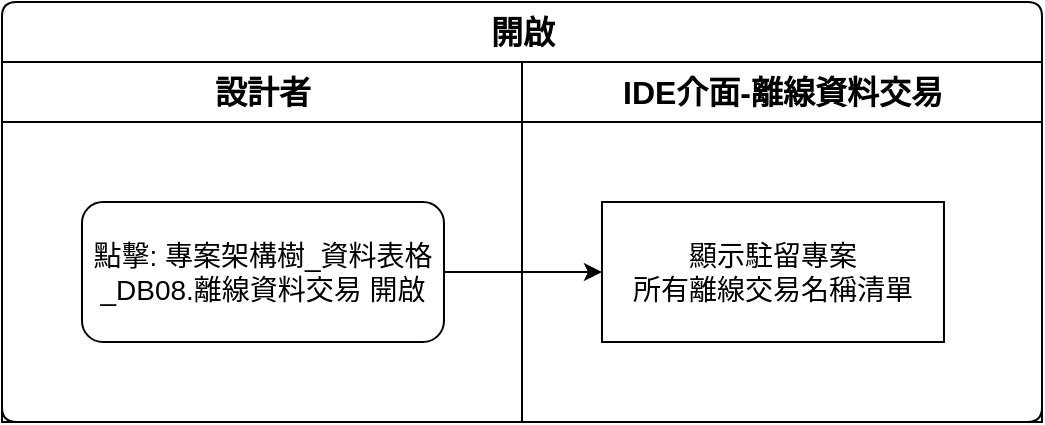 <mxfile version="13.9.9" type="device"><diagram id="csoEfGQCvp1ejlqM5td0" name="Open"><mxGraphModel dx="1086" dy="829" grid="1" gridSize="10" guides="1" tooltips="1" connect="1" arrows="1" fold="1" page="1" pageScale="1" pageWidth="827" pageHeight="1169" math="0" shadow="0"><root><mxCell id="0"/><mxCell id="1" parent="0"/><mxCell id="RC2vpr27v57hosteUCy5-1" value="開啟" style="swimlane;html=1;childLayout=stackLayout;resizeParent=1;resizeParentMax=0;strokeWidth=1;fontSize=16;rounded=1;arcSize=8;startSize=30;" parent="1" vertex="1"><mxGeometry x="130" y="80" width="520" height="210" as="geometry"/></mxCell><mxCell id="RC2vpr27v57hosteUCy5-2" value="設計者" style="swimlane;html=1;startSize=30;fontSize=16;strokeWidth=1;" parent="RC2vpr27v57hosteUCy5-1" vertex="1"><mxGeometry y="30" width="260" height="180" as="geometry"/></mxCell><mxCell id="RC2vpr27v57hosteUCy5-3" value="點擊: 專案架構樹_資料表格_DB08.離線資料交易 開啟" style="rounded=1;whiteSpace=wrap;html=1;strokeWidth=1;fontSize=14;" parent="RC2vpr27v57hosteUCy5-2" vertex="1"><mxGeometry x="39.99" y="70" width="181" height="70" as="geometry"/></mxCell><mxCell id="RC2vpr27v57hosteUCy5-5" value="IDE介面-離線資料交易" style="swimlane;html=1;startSize=30;fontSize=16;strokeWidth=1;" parent="RC2vpr27v57hosteUCy5-1" vertex="1"><mxGeometry x="260" y="30" width="260" height="180" as="geometry"/></mxCell><mxCell id="RC2vpr27v57hosteUCy5-6" value="顯示駐留專案&lt;br&gt;所有離線交易名稱清單" style="rounded=0;whiteSpace=wrap;html=1;strokeWidth=1;fontSize=14;" parent="RC2vpr27v57hosteUCy5-5" vertex="1"><mxGeometry x="39.99" y="70" width="171" height="70" as="geometry"/></mxCell><mxCell id="RC2vpr27v57hosteUCy5-9" style="edgeStyle=orthogonalEdgeStyle;rounded=0;orthogonalLoop=1;jettySize=auto;html=1;" parent="RC2vpr27v57hosteUCy5-1" source="RC2vpr27v57hosteUCy5-3" target="RC2vpr27v57hosteUCy5-6" edge="1"><mxGeometry relative="1" as="geometry"/></mxCell></root></mxGraphModel></diagram></mxfile>
